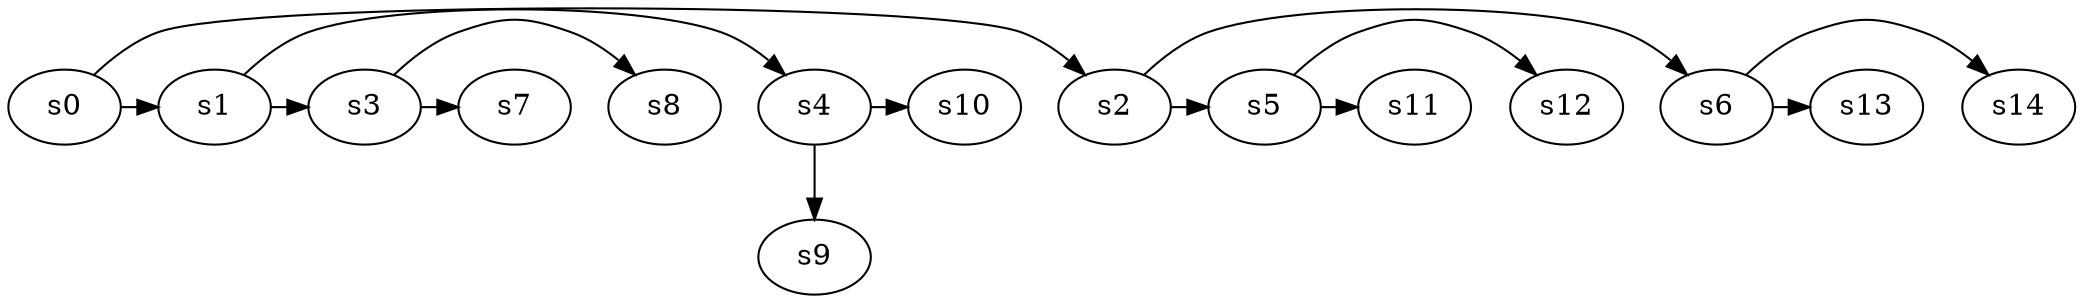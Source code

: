 digraph game_0352_branch_4_2 {
    s0 [name="s0", player=1, target=1];
    s1 [name="s1", player=1];
    s2 [name="s2", player=1, target=1];
    s3 [name="s3", player=0];
    s4 [name="s4", player=0];
    s5 [name="s5", player=0];
    s6 [name="s6", player=1, target=1];
    s7 [name="s7", player=1];
    s8 [name="s8", player=1, target=1];
    s9 [name="s9", player=0];
    s10 [name="s10", player=1];
    s11 [name="s11", player=1];
    s12 [name="s12", player=0];
    s13 [name="s13", player=0];
    s14 [name="s14", player=0, target=1];

    s0 -> s1 [constraint="time == 11"];
    s0 -> s2 [constraint="time % 2 == 0"];
    s1 -> s3 [constraint="time % 2 == 0"];
    s1 -> s4 [constraint="!(time % 5 == 0)"];
    s2 -> s5 [constraint="time % 3 == 2"];
    s2 -> s6 [constraint="time == 2 || time == 3 || time == 8 || time == 12"];
    s3 -> s7 [constraint="time == 2 || time == 3 || time == 9"];
    s3 -> s8 [constraint="time == 1 || time == 8 || time == 13"];
    s4 -> s9;
    s4 -> s10 [constraint="!(time % 4 == 0)"];
    s5 -> s11 [constraint="!(time % 3 == 0)"];
    s5 -> s12 [constraint="time == 1 || time == 5 || time == 10"];
    s6 -> s13 [constraint="!(time % 5 == 0)"];
    s6 -> s14 [constraint="time % 3 == 0 || time % 2 == 1"];
}
